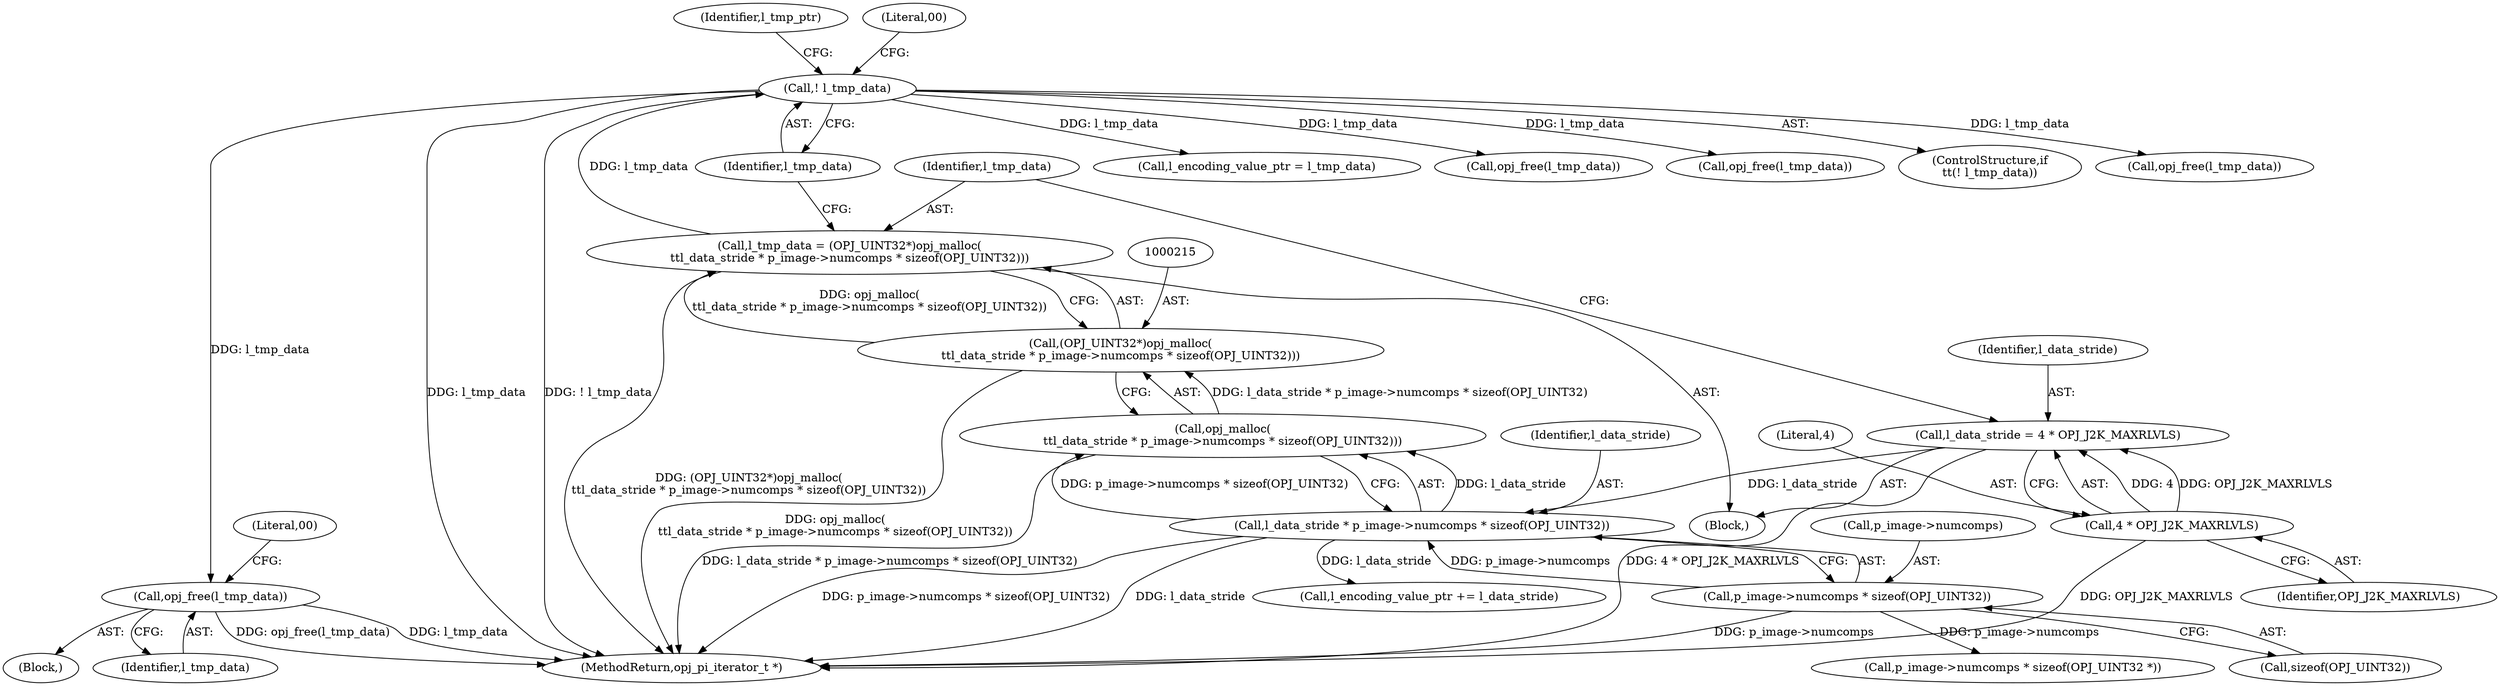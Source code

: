 digraph "0_openjpeg_c16bc057ba3f125051c9966cf1f5b68a05681de4@pointer" {
"1000246" [label="(Call,opj_free(l_tmp_data))"];
"1000226" [label="(Call,! l_tmp_data)"];
"1000212" [label="(Call,l_tmp_data = (OPJ_UINT32*)opj_malloc(\n\t\tl_data_stride * p_image->numcomps * sizeof(OPJ_UINT32)))"];
"1000214" [label="(Call,(OPJ_UINT32*)opj_malloc(\n\t\tl_data_stride * p_image->numcomps * sizeof(OPJ_UINT32)))"];
"1000216" [label="(Call,opj_malloc(\n\t\tl_data_stride * p_image->numcomps * sizeof(OPJ_UINT32)))"];
"1000217" [label="(Call,l_data_stride * p_image->numcomps * sizeof(OPJ_UINT32))"];
"1000207" [label="(Call,l_data_stride = 4 * OPJ_J2K_MAXRLVLS)"];
"1000209" [label="(Call,4 * OPJ_J2K_MAXRLVLS)"];
"1000219" [label="(Call,p_image->numcomps * sizeof(OPJ_UINT32))"];
"1000214" [label="(Call,(OPJ_UINT32*)opj_malloc(\n\t\tl_data_stride * p_image->numcomps * sizeof(OPJ_UINT32)))"];
"1000219" [label="(Call,p_image->numcomps * sizeof(OPJ_UINT32))"];
"1000218" [label="(Identifier,l_data_stride)"];
"1000217" [label="(Call,l_data_stride * p_image->numcomps * sizeof(OPJ_UINT32))"];
"1000213" [label="(Identifier,l_tmp_data)"];
"1000232" [label="(Identifier,l_tmp_ptr)"];
"1000211" [label="(Identifier,OPJ_J2K_MAXRLVLS)"];
"1000246" [label="(Call,opj_free(l_tmp_data))"];
"1000207" [label="(Call,l_data_stride = 4 * OPJ_J2K_MAXRLVLS)"];
"1000245" [label="(Block,)"];
"1000216" [label="(Call,opj_malloc(\n\t\tl_data_stride * p_image->numcomps * sizeof(OPJ_UINT32)))"];
"1000286" [label="(Call,l_encoding_value_ptr += l_data_stride)"];
"1000208" [label="(Identifier,l_data_stride)"];
"1000696" [label="(MethodReturn,opj_pi_iterator_t *)"];
"1000212" [label="(Call,l_tmp_data = (OPJ_UINT32*)opj_malloc(\n\t\tl_data_stride * p_image->numcomps * sizeof(OPJ_UINT32)))"];
"1000266" [label="(Call,l_encoding_value_ptr = l_tmp_data)"];
"1000230" [label="(Literal,00)"];
"1000210" [label="(Literal,4)"];
"1000247" [label="(Identifier,l_tmp_data)"];
"1000126" [label="(Block,)"];
"1000226" [label="(Call,! l_tmp_data)"];
"1000260" [label="(Call,opj_free(l_tmp_data))"];
"1000220" [label="(Call,p_image->numcomps)"];
"1000236" [label="(Call,p_image->numcomps * sizeof(OPJ_UINT32 *))"];
"1000355" [label="(Call,opj_free(l_tmp_data))"];
"1000209" [label="(Call,4 * OPJ_J2K_MAXRLVLS)"];
"1000227" [label="(Identifier,l_tmp_data)"];
"1000223" [label="(Call,sizeof(OPJ_UINT32))"];
"1000225" [label="(ControlStructure,if\n\t\t(! l_tmp_data))"];
"1000667" [label="(Call,opj_free(l_tmp_data))"];
"1000249" [label="(Literal,00)"];
"1000246" -> "1000245"  [label="AST: "];
"1000246" -> "1000247"  [label="CFG: "];
"1000247" -> "1000246"  [label="AST: "];
"1000249" -> "1000246"  [label="CFG: "];
"1000246" -> "1000696"  [label="DDG: opj_free(l_tmp_data)"];
"1000246" -> "1000696"  [label="DDG: l_tmp_data"];
"1000226" -> "1000246"  [label="DDG: l_tmp_data"];
"1000226" -> "1000225"  [label="AST: "];
"1000226" -> "1000227"  [label="CFG: "];
"1000227" -> "1000226"  [label="AST: "];
"1000230" -> "1000226"  [label="CFG: "];
"1000232" -> "1000226"  [label="CFG: "];
"1000226" -> "1000696"  [label="DDG: l_tmp_data"];
"1000226" -> "1000696"  [label="DDG: ! l_tmp_data"];
"1000212" -> "1000226"  [label="DDG: l_tmp_data"];
"1000226" -> "1000260"  [label="DDG: l_tmp_data"];
"1000226" -> "1000266"  [label="DDG: l_tmp_data"];
"1000226" -> "1000355"  [label="DDG: l_tmp_data"];
"1000226" -> "1000667"  [label="DDG: l_tmp_data"];
"1000212" -> "1000126"  [label="AST: "];
"1000212" -> "1000214"  [label="CFG: "];
"1000213" -> "1000212"  [label="AST: "];
"1000214" -> "1000212"  [label="AST: "];
"1000227" -> "1000212"  [label="CFG: "];
"1000212" -> "1000696"  [label="DDG: (OPJ_UINT32*)opj_malloc(\n\t\tl_data_stride * p_image->numcomps * sizeof(OPJ_UINT32))"];
"1000214" -> "1000212"  [label="DDG: opj_malloc(\n\t\tl_data_stride * p_image->numcomps * sizeof(OPJ_UINT32))"];
"1000214" -> "1000216"  [label="CFG: "];
"1000215" -> "1000214"  [label="AST: "];
"1000216" -> "1000214"  [label="AST: "];
"1000214" -> "1000696"  [label="DDG: opj_malloc(\n\t\tl_data_stride * p_image->numcomps * sizeof(OPJ_UINT32))"];
"1000216" -> "1000214"  [label="DDG: l_data_stride * p_image->numcomps * sizeof(OPJ_UINT32)"];
"1000216" -> "1000217"  [label="CFG: "];
"1000217" -> "1000216"  [label="AST: "];
"1000216" -> "1000696"  [label="DDG: l_data_stride * p_image->numcomps * sizeof(OPJ_UINT32)"];
"1000217" -> "1000216"  [label="DDG: l_data_stride"];
"1000217" -> "1000216"  [label="DDG: p_image->numcomps * sizeof(OPJ_UINT32)"];
"1000217" -> "1000219"  [label="CFG: "];
"1000218" -> "1000217"  [label="AST: "];
"1000219" -> "1000217"  [label="AST: "];
"1000217" -> "1000696"  [label="DDG: p_image->numcomps * sizeof(OPJ_UINT32)"];
"1000217" -> "1000696"  [label="DDG: l_data_stride"];
"1000207" -> "1000217"  [label="DDG: l_data_stride"];
"1000219" -> "1000217"  [label="DDG: p_image->numcomps"];
"1000217" -> "1000286"  [label="DDG: l_data_stride"];
"1000207" -> "1000126"  [label="AST: "];
"1000207" -> "1000209"  [label="CFG: "];
"1000208" -> "1000207"  [label="AST: "];
"1000209" -> "1000207"  [label="AST: "];
"1000213" -> "1000207"  [label="CFG: "];
"1000207" -> "1000696"  [label="DDG: 4 * OPJ_J2K_MAXRLVLS"];
"1000209" -> "1000207"  [label="DDG: 4"];
"1000209" -> "1000207"  [label="DDG: OPJ_J2K_MAXRLVLS"];
"1000209" -> "1000211"  [label="CFG: "];
"1000210" -> "1000209"  [label="AST: "];
"1000211" -> "1000209"  [label="AST: "];
"1000209" -> "1000696"  [label="DDG: OPJ_J2K_MAXRLVLS"];
"1000219" -> "1000223"  [label="CFG: "];
"1000220" -> "1000219"  [label="AST: "];
"1000223" -> "1000219"  [label="AST: "];
"1000219" -> "1000696"  [label="DDG: p_image->numcomps"];
"1000219" -> "1000236"  [label="DDG: p_image->numcomps"];
}
